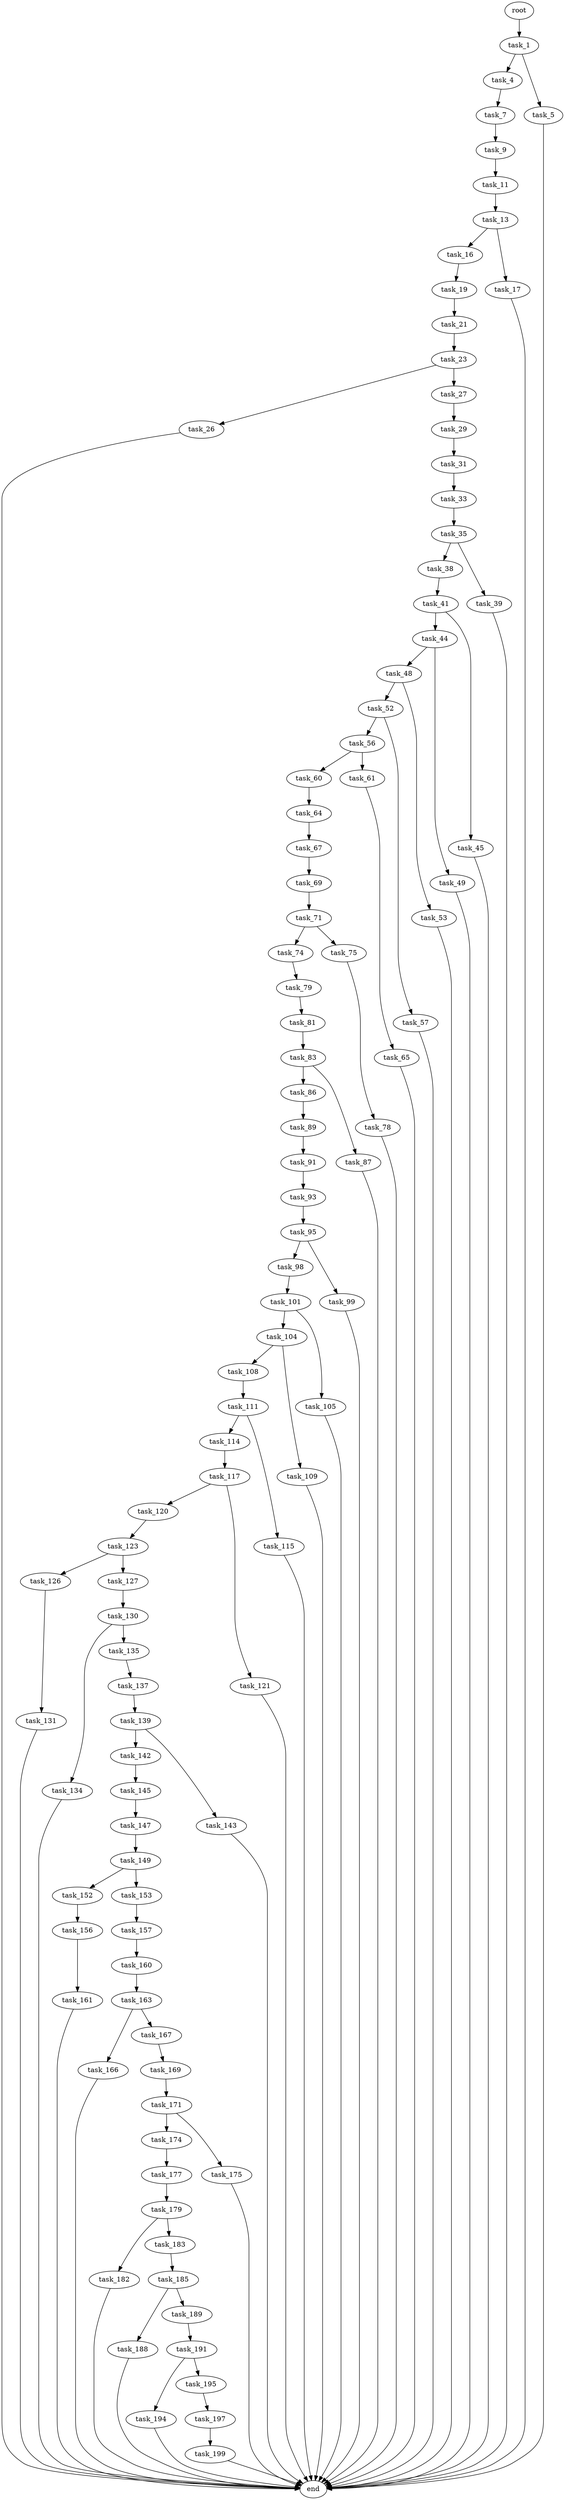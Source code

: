 digraph G {
  root [size="0.000000"];
  task_1 [size="4183428695.000000"];
  task_4 [size="1073741824000.000000"];
  task_5 [size="429624479281.000000"];
  task_7 [size="27309046734.000000"];
  task_9 [size="207597394917.000000"];
  task_11 [size="368293445632.000000"];
  task_13 [size="468638460091.000000"];
  task_16 [size="357579406560.000000"];
  task_17 [size="29348595991.000000"];
  task_19 [size="8589934592.000000"];
  task_21 [size="28991029248.000000"];
  task_23 [size="20960491596.000000"];
  task_26 [size="330258468960.000000"];
  task_27 [size="11957799589.000000"];
  task_29 [size="980316150577.000000"];
  task_31 [size="28991029248.000000"];
  task_33 [size="30747369861.000000"];
  task_35 [size="28991029248.000000"];
  task_38 [size="921013842969.000000"];
  task_39 [size="326794499947.000000"];
  task_41 [size="1073741824000.000000"];
  task_44 [size="2001358791.000000"];
  task_45 [size="1823749097.000000"];
  task_48 [size="28991029248.000000"];
  task_49 [size="782757789696.000000"];
  task_52 [size="231928233984.000000"];
  task_53 [size="134217728000.000000"];
  task_56 [size="3109793682.000000"];
  task_57 [size="2106246546.000000"];
  task_60 [size="231928233984.000000"];
  task_61 [size="629800857.000000"];
  task_64 [size="134217728000.000000"];
  task_65 [size="132467581510.000000"];
  task_67 [size="11576212017.000000"];
  task_69 [size="231928233984.000000"];
  task_71 [size="1073741824000.000000"];
  task_74 [size="134217728000.000000"];
  task_75 [size="1217645330137.000000"];
  task_78 [size="16027797628.000000"];
  task_79 [size="175662838631.000000"];
  task_81 [size="28156604313.000000"];
  task_83 [size="43316628763.000000"];
  task_86 [size="11890952362.000000"];
  task_87 [size="17307581359.000000"];
  task_89 [size="231928233984.000000"];
  task_91 [size="8395167525.000000"];
  task_93 [size="10093262462.000000"];
  task_95 [size="34928179346.000000"];
  task_98 [size="8589934592.000000"];
  task_99 [size="25258568966.000000"];
  task_101 [size="866908564850.000000"];
  task_104 [size="8589934592.000000"];
  task_105 [size="368293445632.000000"];
  task_108 [size="68719476736.000000"];
  task_109 [size="1713801512.000000"];
  task_111 [size="68719476736.000000"];
  task_114 [size="2556278633.000000"];
  task_115 [size="6743257468.000000"];
  task_117 [size="1073741824000.000000"];
  task_120 [size="68719476736.000000"];
  task_121 [size="8589934592.000000"];
  task_123 [size="404924192608.000000"];
  task_126 [size="200170523671.000000"];
  task_127 [size="107686552280.000000"];
  task_130 [size="45863051456.000000"];
  task_131 [size="782757789696.000000"];
  task_134 [size="524948549956.000000"];
  task_135 [size="26858897454.000000"];
  task_137 [size="163030571350.000000"];
  task_139 [size="505071928626.000000"];
  task_142 [size="2338310275.000000"];
  task_143 [size="1083699209664.000000"];
  task_145 [size="111001200473.000000"];
  task_147 [size="8589934592.000000"];
  task_149 [size="796818459788.000000"];
  task_152 [size="379753404365.000000"];
  task_153 [size="45014346524.000000"];
  task_156 [size="617535079966.000000"];
  task_157 [size="106425577754.000000"];
  task_160 [size="2192840086.000000"];
  task_161 [size="53440001499.000000"];
  task_163 [size="5420911455.000000"];
  task_166 [size="576612669550.000000"];
  task_167 [size="1476375602.000000"];
  task_169 [size="310033313.000000"];
  task_171 [size="318904686464.000000"];
  task_174 [size="8589934592.000000"];
  task_175 [size="78550309276.000000"];
  task_177 [size="18051919275.000000"];
  task_179 [size="76163954498.000000"];
  task_182 [size="368293445632.000000"];
  task_183 [size="782757789696.000000"];
  task_185 [size="231928233984.000000"];
  task_188 [size="368293445632.000000"];
  task_189 [size="418900530510.000000"];
  task_191 [size="28991029248.000000"];
  task_194 [size="1851260318.000000"];
  task_195 [size="21621004859.000000"];
  task_197 [size="28991029248.000000"];
  task_199 [size="97864661089.000000"];
  end [size="0.000000"];

  root -> task_1 [size="1.000000"];
  task_1 -> task_4 [size="75497472.000000"];
  task_1 -> task_5 [size="75497472.000000"];
  task_4 -> task_7 [size="838860800.000000"];
  task_5 -> end [size="1.000000"];
  task_7 -> task_9 [size="838860800.000000"];
  task_9 -> task_11 [size="209715200.000000"];
  task_11 -> task_13 [size="411041792.000000"];
  task_13 -> task_16 [size="411041792.000000"];
  task_13 -> task_17 [size="411041792.000000"];
  task_16 -> task_19 [size="301989888.000000"];
  task_17 -> end [size="1.000000"];
  task_19 -> task_21 [size="33554432.000000"];
  task_21 -> task_23 [size="75497472.000000"];
  task_23 -> task_26 [size="33554432.000000"];
  task_23 -> task_27 [size="33554432.000000"];
  task_26 -> end [size="1.000000"];
  task_27 -> task_29 [size="679477248.000000"];
  task_29 -> task_31 [size="838860800.000000"];
  task_31 -> task_33 [size="75497472.000000"];
  task_33 -> task_35 [size="679477248.000000"];
  task_35 -> task_38 [size="75497472.000000"];
  task_35 -> task_39 [size="75497472.000000"];
  task_38 -> task_41 [size="679477248.000000"];
  task_39 -> end [size="1.000000"];
  task_41 -> task_44 [size="838860800.000000"];
  task_41 -> task_45 [size="838860800.000000"];
  task_44 -> task_48 [size="209715200.000000"];
  task_44 -> task_49 [size="209715200.000000"];
  task_45 -> end [size="1.000000"];
  task_48 -> task_52 [size="75497472.000000"];
  task_48 -> task_53 [size="75497472.000000"];
  task_49 -> end [size="1.000000"];
  task_52 -> task_56 [size="301989888.000000"];
  task_52 -> task_57 [size="301989888.000000"];
  task_53 -> end [size="1.000000"];
  task_56 -> task_60 [size="209715200.000000"];
  task_56 -> task_61 [size="209715200.000000"];
  task_57 -> end [size="1.000000"];
  task_60 -> task_64 [size="301989888.000000"];
  task_61 -> task_65 [size="33554432.000000"];
  task_64 -> task_67 [size="209715200.000000"];
  task_65 -> end [size="1.000000"];
  task_67 -> task_69 [size="536870912.000000"];
  task_69 -> task_71 [size="301989888.000000"];
  task_71 -> task_74 [size="838860800.000000"];
  task_71 -> task_75 [size="838860800.000000"];
  task_74 -> task_79 [size="209715200.000000"];
  task_75 -> task_78 [size="838860800.000000"];
  task_78 -> end [size="1.000000"];
  task_79 -> task_81 [size="134217728.000000"];
  task_81 -> task_83 [size="33554432.000000"];
  task_83 -> task_86 [size="75497472.000000"];
  task_83 -> task_87 [size="75497472.000000"];
  task_86 -> task_89 [size="536870912.000000"];
  task_87 -> end [size="1.000000"];
  task_89 -> task_91 [size="301989888.000000"];
  task_91 -> task_93 [size="209715200.000000"];
  task_93 -> task_95 [size="536870912.000000"];
  task_95 -> task_98 [size="33554432.000000"];
  task_95 -> task_99 [size="33554432.000000"];
  task_98 -> task_101 [size="33554432.000000"];
  task_99 -> end [size="1.000000"];
  task_101 -> task_104 [size="536870912.000000"];
  task_101 -> task_105 [size="536870912.000000"];
  task_104 -> task_108 [size="33554432.000000"];
  task_104 -> task_109 [size="33554432.000000"];
  task_105 -> end [size="1.000000"];
  task_108 -> task_111 [size="134217728.000000"];
  task_109 -> end [size="1.000000"];
  task_111 -> task_114 [size="134217728.000000"];
  task_111 -> task_115 [size="134217728.000000"];
  task_114 -> task_117 [size="301989888.000000"];
  task_115 -> end [size="1.000000"];
  task_117 -> task_120 [size="838860800.000000"];
  task_117 -> task_121 [size="838860800.000000"];
  task_120 -> task_123 [size="134217728.000000"];
  task_121 -> end [size="1.000000"];
  task_123 -> task_126 [size="301989888.000000"];
  task_123 -> task_127 [size="301989888.000000"];
  task_126 -> task_131 [size="134217728.000000"];
  task_127 -> task_130 [size="411041792.000000"];
  task_130 -> task_134 [size="75497472.000000"];
  task_130 -> task_135 [size="75497472.000000"];
  task_131 -> end [size="1.000000"];
  task_134 -> end [size="1.000000"];
  task_135 -> task_137 [size="536870912.000000"];
  task_137 -> task_139 [size="134217728.000000"];
  task_139 -> task_142 [size="536870912.000000"];
  task_139 -> task_143 [size="536870912.000000"];
  task_142 -> task_145 [size="134217728.000000"];
  task_143 -> end [size="1.000000"];
  task_145 -> task_147 [size="134217728.000000"];
  task_147 -> task_149 [size="33554432.000000"];
  task_149 -> task_152 [size="679477248.000000"];
  task_149 -> task_153 [size="679477248.000000"];
  task_152 -> task_156 [size="411041792.000000"];
  task_153 -> task_157 [size="838860800.000000"];
  task_156 -> task_161 [size="536870912.000000"];
  task_157 -> task_160 [size="134217728.000000"];
  task_160 -> task_163 [size="75497472.000000"];
  task_161 -> end [size="1.000000"];
  task_163 -> task_166 [size="134217728.000000"];
  task_163 -> task_167 [size="134217728.000000"];
  task_166 -> end [size="1.000000"];
  task_167 -> task_169 [size="134217728.000000"];
  task_169 -> task_171 [size="33554432.000000"];
  task_171 -> task_174 [size="536870912.000000"];
  task_171 -> task_175 [size="536870912.000000"];
  task_174 -> task_177 [size="33554432.000000"];
  task_175 -> end [size="1.000000"];
  task_177 -> task_179 [size="301989888.000000"];
  task_179 -> task_182 [size="134217728.000000"];
  task_179 -> task_183 [size="134217728.000000"];
  task_182 -> end [size="1.000000"];
  task_183 -> task_185 [size="679477248.000000"];
  task_185 -> task_188 [size="301989888.000000"];
  task_185 -> task_189 [size="301989888.000000"];
  task_188 -> end [size="1.000000"];
  task_189 -> task_191 [size="536870912.000000"];
  task_191 -> task_194 [size="75497472.000000"];
  task_191 -> task_195 [size="75497472.000000"];
  task_194 -> end [size="1.000000"];
  task_195 -> task_197 [size="411041792.000000"];
  task_197 -> task_199 [size="75497472.000000"];
  task_199 -> end [size="1.000000"];
}
